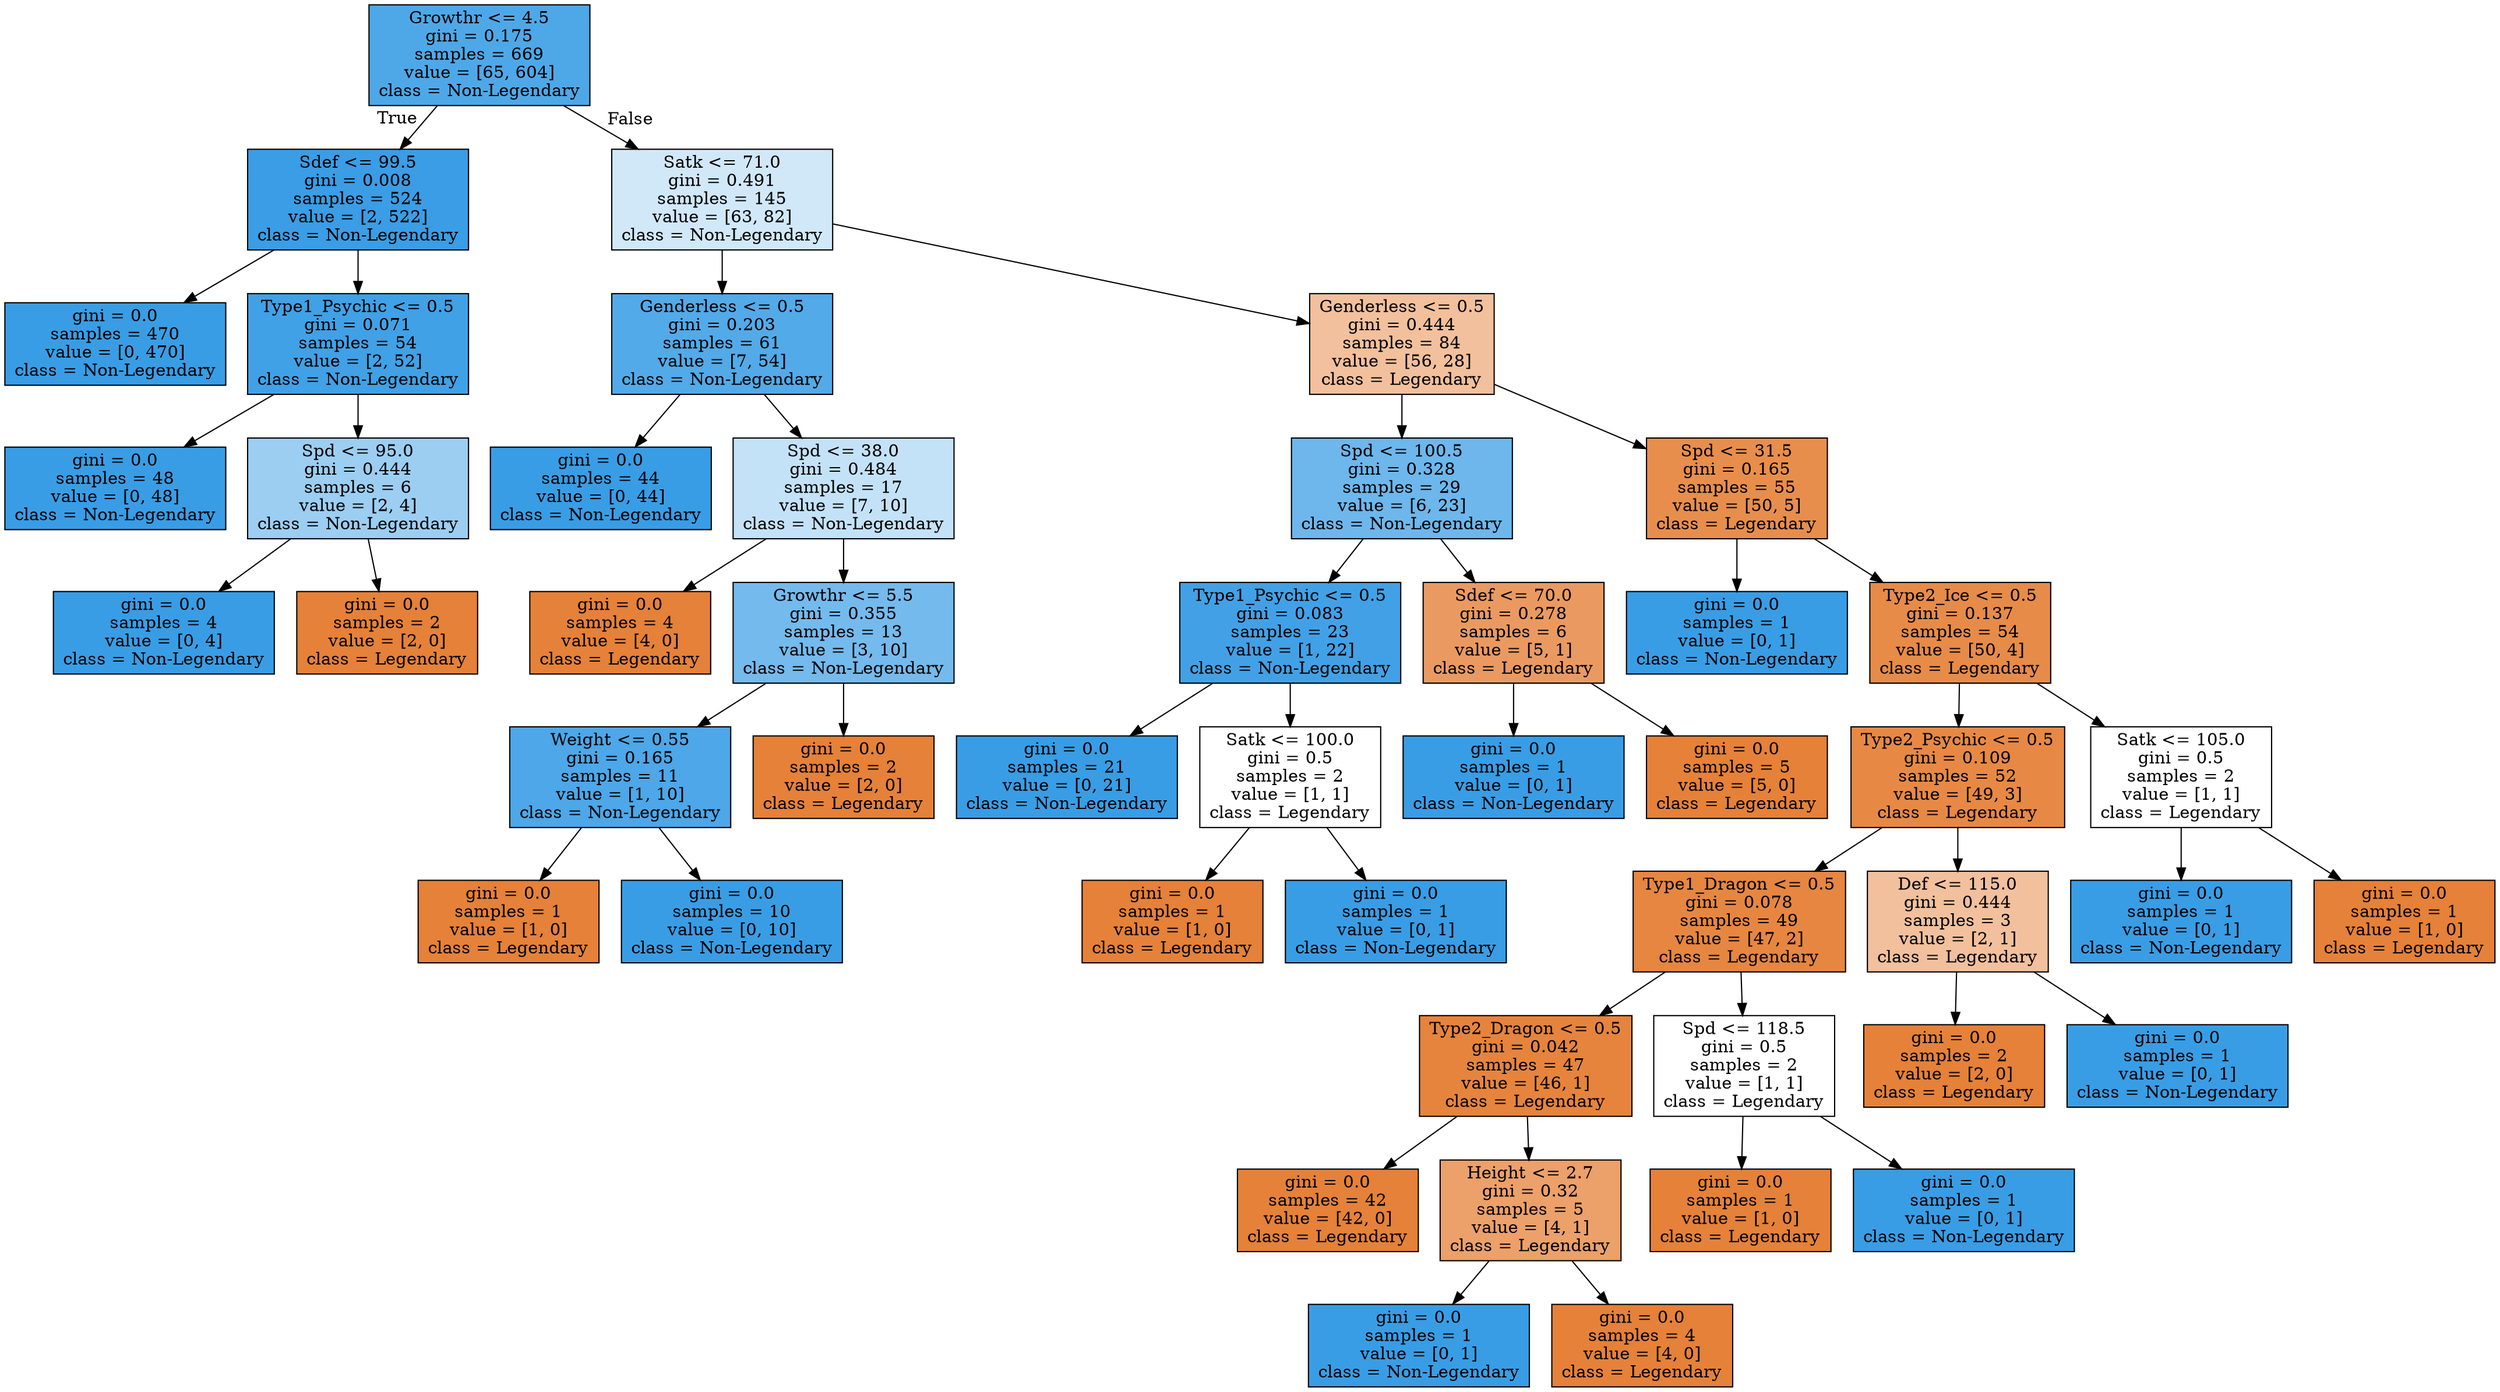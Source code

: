 digraph Tree {
node [shape=box, style="filled", color="black"] ;
0 [label="Growthr <= 4.5\ngini = 0.175\nsamples = 669\nvalue = [65, 604]\nclass = Non-Legendary", fillcolor="#4ea8e8"] ;
1 [label="Sdef <= 99.5\ngini = 0.008\nsamples = 524\nvalue = [2, 522]\nclass = Non-Legendary", fillcolor="#3a9de5"] ;
0 -> 1 [labeldistance=2.5, labelangle=45, headlabel="True"] ;
2 [label="gini = 0.0\nsamples = 470\nvalue = [0, 470]\nclass = Non-Legendary", fillcolor="#399de5"] ;
1 -> 2 ;
3 [label="Type1_Psychic <= 0.5\ngini = 0.071\nsamples = 54\nvalue = [2, 52]\nclass = Non-Legendary", fillcolor="#41a1e6"] ;
1 -> 3 ;
4 [label="gini = 0.0\nsamples = 48\nvalue = [0, 48]\nclass = Non-Legendary", fillcolor="#399de5"] ;
3 -> 4 ;
5 [label="Spd <= 95.0\ngini = 0.444\nsamples = 6\nvalue = [2, 4]\nclass = Non-Legendary", fillcolor="#9ccef2"] ;
3 -> 5 ;
6 [label="gini = 0.0\nsamples = 4\nvalue = [0, 4]\nclass = Non-Legendary", fillcolor="#399de5"] ;
5 -> 6 ;
7 [label="gini = 0.0\nsamples = 2\nvalue = [2, 0]\nclass = Legendary", fillcolor="#e58139"] ;
5 -> 7 ;
8 [label="Satk <= 71.0\ngini = 0.491\nsamples = 145\nvalue = [63, 82]\nclass = Non-Legendary", fillcolor="#d1e8f9"] ;
0 -> 8 [labeldistance=2.5, labelangle=-45, headlabel="False"] ;
9 [label="Genderless <= 0.5\ngini = 0.203\nsamples = 61\nvalue = [7, 54]\nclass = Non-Legendary", fillcolor="#53aae8"] ;
8 -> 9 ;
10 [label="gini = 0.0\nsamples = 44\nvalue = [0, 44]\nclass = Non-Legendary", fillcolor="#399de5"] ;
9 -> 10 ;
11 [label="Spd <= 38.0\ngini = 0.484\nsamples = 17\nvalue = [7, 10]\nclass = Non-Legendary", fillcolor="#c4e2f7"] ;
9 -> 11 ;
12 [label="gini = 0.0\nsamples = 4\nvalue = [4, 0]\nclass = Legendary", fillcolor="#e58139"] ;
11 -> 12 ;
13 [label="Growthr <= 5.5\ngini = 0.355\nsamples = 13\nvalue = [3, 10]\nclass = Non-Legendary", fillcolor="#74baed"] ;
11 -> 13 ;
14 [label="Weight <= 0.55\ngini = 0.165\nsamples = 11\nvalue = [1, 10]\nclass = Non-Legendary", fillcolor="#4da7e8"] ;
13 -> 14 ;
15 [label="gini = 0.0\nsamples = 1\nvalue = [1, 0]\nclass = Legendary", fillcolor="#e58139"] ;
14 -> 15 ;
16 [label="gini = 0.0\nsamples = 10\nvalue = [0, 10]\nclass = Non-Legendary", fillcolor="#399de5"] ;
14 -> 16 ;
17 [label="gini = 0.0\nsamples = 2\nvalue = [2, 0]\nclass = Legendary", fillcolor="#e58139"] ;
13 -> 17 ;
18 [label="Genderless <= 0.5\ngini = 0.444\nsamples = 84\nvalue = [56, 28]\nclass = Legendary", fillcolor="#f2c09c"] ;
8 -> 18 ;
19 [label="Spd <= 100.5\ngini = 0.328\nsamples = 29\nvalue = [6, 23]\nclass = Non-Legendary", fillcolor="#6db7ec"] ;
18 -> 19 ;
20 [label="Type1_Psychic <= 0.5\ngini = 0.083\nsamples = 23\nvalue = [1, 22]\nclass = Non-Legendary", fillcolor="#42a1e6"] ;
19 -> 20 ;
21 [label="gini = 0.0\nsamples = 21\nvalue = [0, 21]\nclass = Non-Legendary", fillcolor="#399de5"] ;
20 -> 21 ;
22 [label="Satk <= 100.0\ngini = 0.5\nsamples = 2\nvalue = [1, 1]\nclass = Legendary", fillcolor="#ffffff"] ;
20 -> 22 ;
23 [label="gini = 0.0\nsamples = 1\nvalue = [1, 0]\nclass = Legendary", fillcolor="#e58139"] ;
22 -> 23 ;
24 [label="gini = 0.0\nsamples = 1\nvalue = [0, 1]\nclass = Non-Legendary", fillcolor="#399de5"] ;
22 -> 24 ;
25 [label="Sdef <= 70.0\ngini = 0.278\nsamples = 6\nvalue = [5, 1]\nclass = Legendary", fillcolor="#ea9a61"] ;
19 -> 25 ;
26 [label="gini = 0.0\nsamples = 1\nvalue = [0, 1]\nclass = Non-Legendary", fillcolor="#399de5"] ;
25 -> 26 ;
27 [label="gini = 0.0\nsamples = 5\nvalue = [5, 0]\nclass = Legendary", fillcolor="#e58139"] ;
25 -> 27 ;
28 [label="Spd <= 31.5\ngini = 0.165\nsamples = 55\nvalue = [50, 5]\nclass = Legendary", fillcolor="#e88e4d"] ;
18 -> 28 ;
29 [label="gini = 0.0\nsamples = 1\nvalue = [0, 1]\nclass = Non-Legendary", fillcolor="#399de5"] ;
28 -> 29 ;
30 [label="Type2_Ice <= 0.5\ngini = 0.137\nsamples = 54\nvalue = [50, 4]\nclass = Legendary", fillcolor="#e78b49"] ;
28 -> 30 ;
31 [label="Type2_Psychic <= 0.5\ngini = 0.109\nsamples = 52\nvalue = [49, 3]\nclass = Legendary", fillcolor="#e78945"] ;
30 -> 31 ;
32 [label="Type1_Dragon <= 0.5\ngini = 0.078\nsamples = 49\nvalue = [47, 2]\nclass = Legendary", fillcolor="#e68641"] ;
31 -> 32 ;
33 [label="Type2_Dragon <= 0.5\ngini = 0.042\nsamples = 47\nvalue = [46, 1]\nclass = Legendary", fillcolor="#e6843d"] ;
32 -> 33 ;
34 [label="gini = 0.0\nsamples = 42\nvalue = [42, 0]\nclass = Legendary", fillcolor="#e58139"] ;
33 -> 34 ;
35 [label="Height <= 2.7\ngini = 0.32\nsamples = 5\nvalue = [4, 1]\nclass = Legendary", fillcolor="#eca06a"] ;
33 -> 35 ;
36 [label="gini = 0.0\nsamples = 1\nvalue = [0, 1]\nclass = Non-Legendary", fillcolor="#399de5"] ;
35 -> 36 ;
37 [label="gini = 0.0\nsamples = 4\nvalue = [4, 0]\nclass = Legendary", fillcolor="#e58139"] ;
35 -> 37 ;
38 [label="Spd <= 118.5\ngini = 0.5\nsamples = 2\nvalue = [1, 1]\nclass = Legendary", fillcolor="#ffffff"] ;
32 -> 38 ;
39 [label="gini = 0.0\nsamples = 1\nvalue = [1, 0]\nclass = Legendary", fillcolor="#e58139"] ;
38 -> 39 ;
40 [label="gini = 0.0\nsamples = 1\nvalue = [0, 1]\nclass = Non-Legendary", fillcolor="#399de5"] ;
38 -> 40 ;
41 [label="Def <= 115.0\ngini = 0.444\nsamples = 3\nvalue = [2, 1]\nclass = Legendary", fillcolor="#f2c09c"] ;
31 -> 41 ;
42 [label="gini = 0.0\nsamples = 2\nvalue = [2, 0]\nclass = Legendary", fillcolor="#e58139"] ;
41 -> 42 ;
43 [label="gini = 0.0\nsamples = 1\nvalue = [0, 1]\nclass = Non-Legendary", fillcolor="#399de5"] ;
41 -> 43 ;
44 [label="Satk <= 105.0\ngini = 0.5\nsamples = 2\nvalue = [1, 1]\nclass = Legendary", fillcolor="#ffffff"] ;
30 -> 44 ;
45 [label="gini = 0.0\nsamples = 1\nvalue = [0, 1]\nclass = Non-Legendary", fillcolor="#399de5"] ;
44 -> 45 ;
46 [label="gini = 0.0\nsamples = 1\nvalue = [1, 0]\nclass = Legendary", fillcolor="#e58139"] ;
44 -> 46 ;
}
